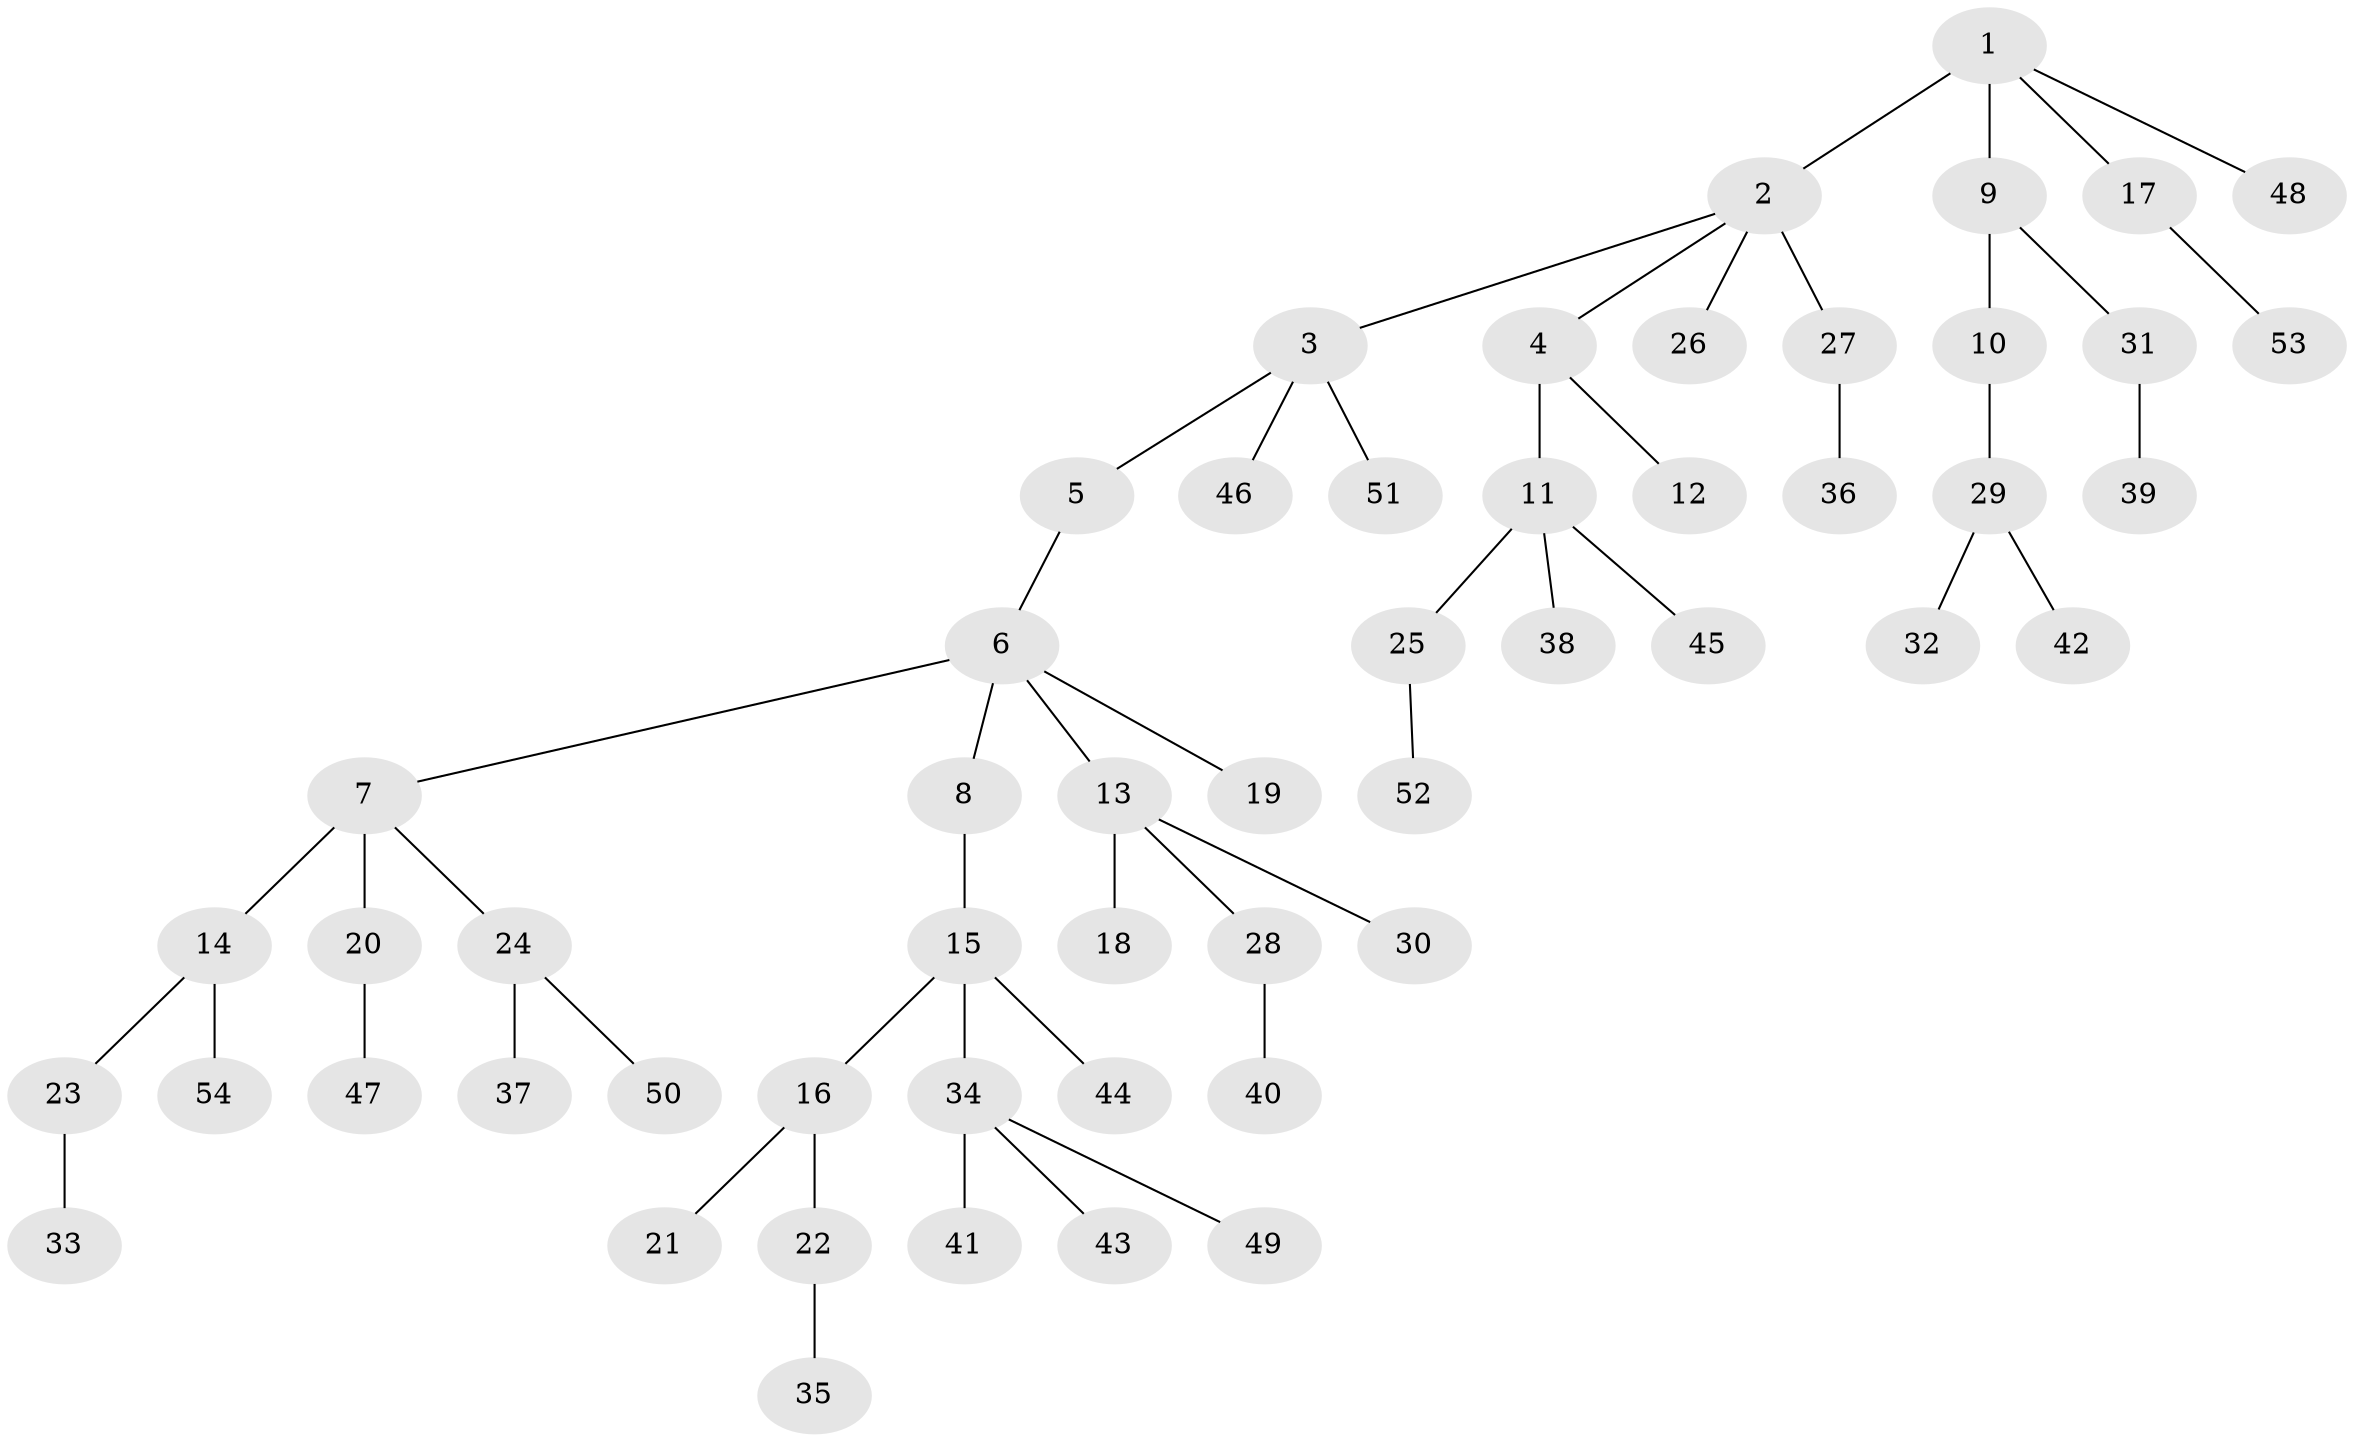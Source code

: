 // original degree distribution, {6: 0.009433962264150943, 5: 0.0660377358490566, 3: 0.11320754716981132, 1: 0.5, 4: 0.0660377358490566, 2: 0.24528301886792453}
// Generated by graph-tools (version 1.1) at 2025/36/03/09/25 02:36:40]
// undirected, 54 vertices, 53 edges
graph export_dot {
graph [start="1"]
  node [color=gray90,style=filled];
  1;
  2;
  3;
  4;
  5;
  6;
  7;
  8;
  9;
  10;
  11;
  12;
  13;
  14;
  15;
  16;
  17;
  18;
  19;
  20;
  21;
  22;
  23;
  24;
  25;
  26;
  27;
  28;
  29;
  30;
  31;
  32;
  33;
  34;
  35;
  36;
  37;
  38;
  39;
  40;
  41;
  42;
  43;
  44;
  45;
  46;
  47;
  48;
  49;
  50;
  51;
  52;
  53;
  54;
  1 -- 2 [weight=2.0];
  1 -- 9 [weight=1.0];
  1 -- 17 [weight=1.0];
  1 -- 48 [weight=1.0];
  2 -- 3 [weight=1.0];
  2 -- 4 [weight=1.0];
  2 -- 26 [weight=1.0];
  2 -- 27 [weight=1.0];
  3 -- 5 [weight=1.0];
  3 -- 46 [weight=1.0];
  3 -- 51 [weight=1.0];
  4 -- 11 [weight=1.0];
  4 -- 12 [weight=1.0];
  5 -- 6 [weight=1.0];
  6 -- 7 [weight=1.0];
  6 -- 8 [weight=2.0];
  6 -- 13 [weight=1.0];
  6 -- 19 [weight=1.0];
  7 -- 14 [weight=1.0];
  7 -- 20 [weight=2.0];
  7 -- 24 [weight=1.0];
  8 -- 15 [weight=1.0];
  9 -- 10 [weight=1.0];
  9 -- 31 [weight=1.0];
  10 -- 29 [weight=1.0];
  11 -- 25 [weight=1.0];
  11 -- 38 [weight=1.0];
  11 -- 45 [weight=1.0];
  13 -- 18 [weight=1.0];
  13 -- 28 [weight=1.0];
  13 -- 30 [weight=1.0];
  14 -- 23 [weight=1.0];
  14 -- 54 [weight=1.0];
  15 -- 16 [weight=1.0];
  15 -- 34 [weight=1.0];
  15 -- 44 [weight=1.0];
  16 -- 21 [weight=1.0];
  16 -- 22 [weight=1.0];
  17 -- 53 [weight=1.0];
  20 -- 47 [weight=1.0];
  22 -- 35 [weight=1.0];
  23 -- 33 [weight=1.0];
  24 -- 37 [weight=1.0];
  24 -- 50 [weight=1.0];
  25 -- 52 [weight=1.0];
  27 -- 36 [weight=1.0];
  28 -- 40 [weight=1.0];
  29 -- 32 [weight=1.0];
  29 -- 42 [weight=1.0];
  31 -- 39 [weight=1.0];
  34 -- 41 [weight=1.0];
  34 -- 43 [weight=1.0];
  34 -- 49 [weight=1.0];
}
